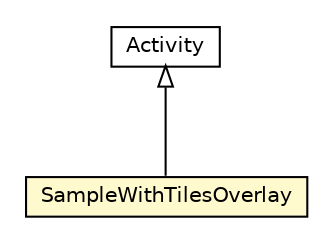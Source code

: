 #!/usr/local/bin/dot
#
# Class diagram 
# Generated by UMLGraph version R5_6-24-gf6e263 (http://www.umlgraph.org/)
#

digraph G {
	edge [fontname="Helvetica",fontsize=10,labelfontname="Helvetica",labelfontsize=10];
	node [fontname="Helvetica",fontsize=10,shape=plaintext];
	nodesep=0.25;
	ranksep=0.5;
	// org.osmdroid.samples.SampleWithTilesOverlay
	c4098 [label=<<table title="org.osmdroid.samples.SampleWithTilesOverlay" border="0" cellborder="1" cellspacing="0" cellpadding="2" port="p" bgcolor="lemonChiffon" href="./SampleWithTilesOverlay.html">
		<tr><td><table border="0" cellspacing="0" cellpadding="1">
<tr><td align="center" balign="center"> SampleWithTilesOverlay </td></tr>
		</table></td></tr>
		</table>>, URL="./SampleWithTilesOverlay.html", fontname="Helvetica", fontcolor="black", fontsize=10.0];
	//org.osmdroid.samples.SampleWithTilesOverlay extends android.app.Activity
	c4102:p -> c4098:p [dir=back,arrowtail=empty];
	// android.app.Activity
	c4102 [label=<<table title="android.app.Activity" border="0" cellborder="1" cellspacing="0" cellpadding="2" port="p" href="http://java.sun.com/j2se/1.4.2/docs/api/android/app/Activity.html">
		<tr><td><table border="0" cellspacing="0" cellpadding="1">
<tr><td align="center" balign="center"> Activity </td></tr>
		</table></td></tr>
		</table>>, URL="http://java.sun.com/j2se/1.4.2/docs/api/android/app/Activity.html", fontname="Helvetica", fontcolor="black", fontsize=10.0];
}

